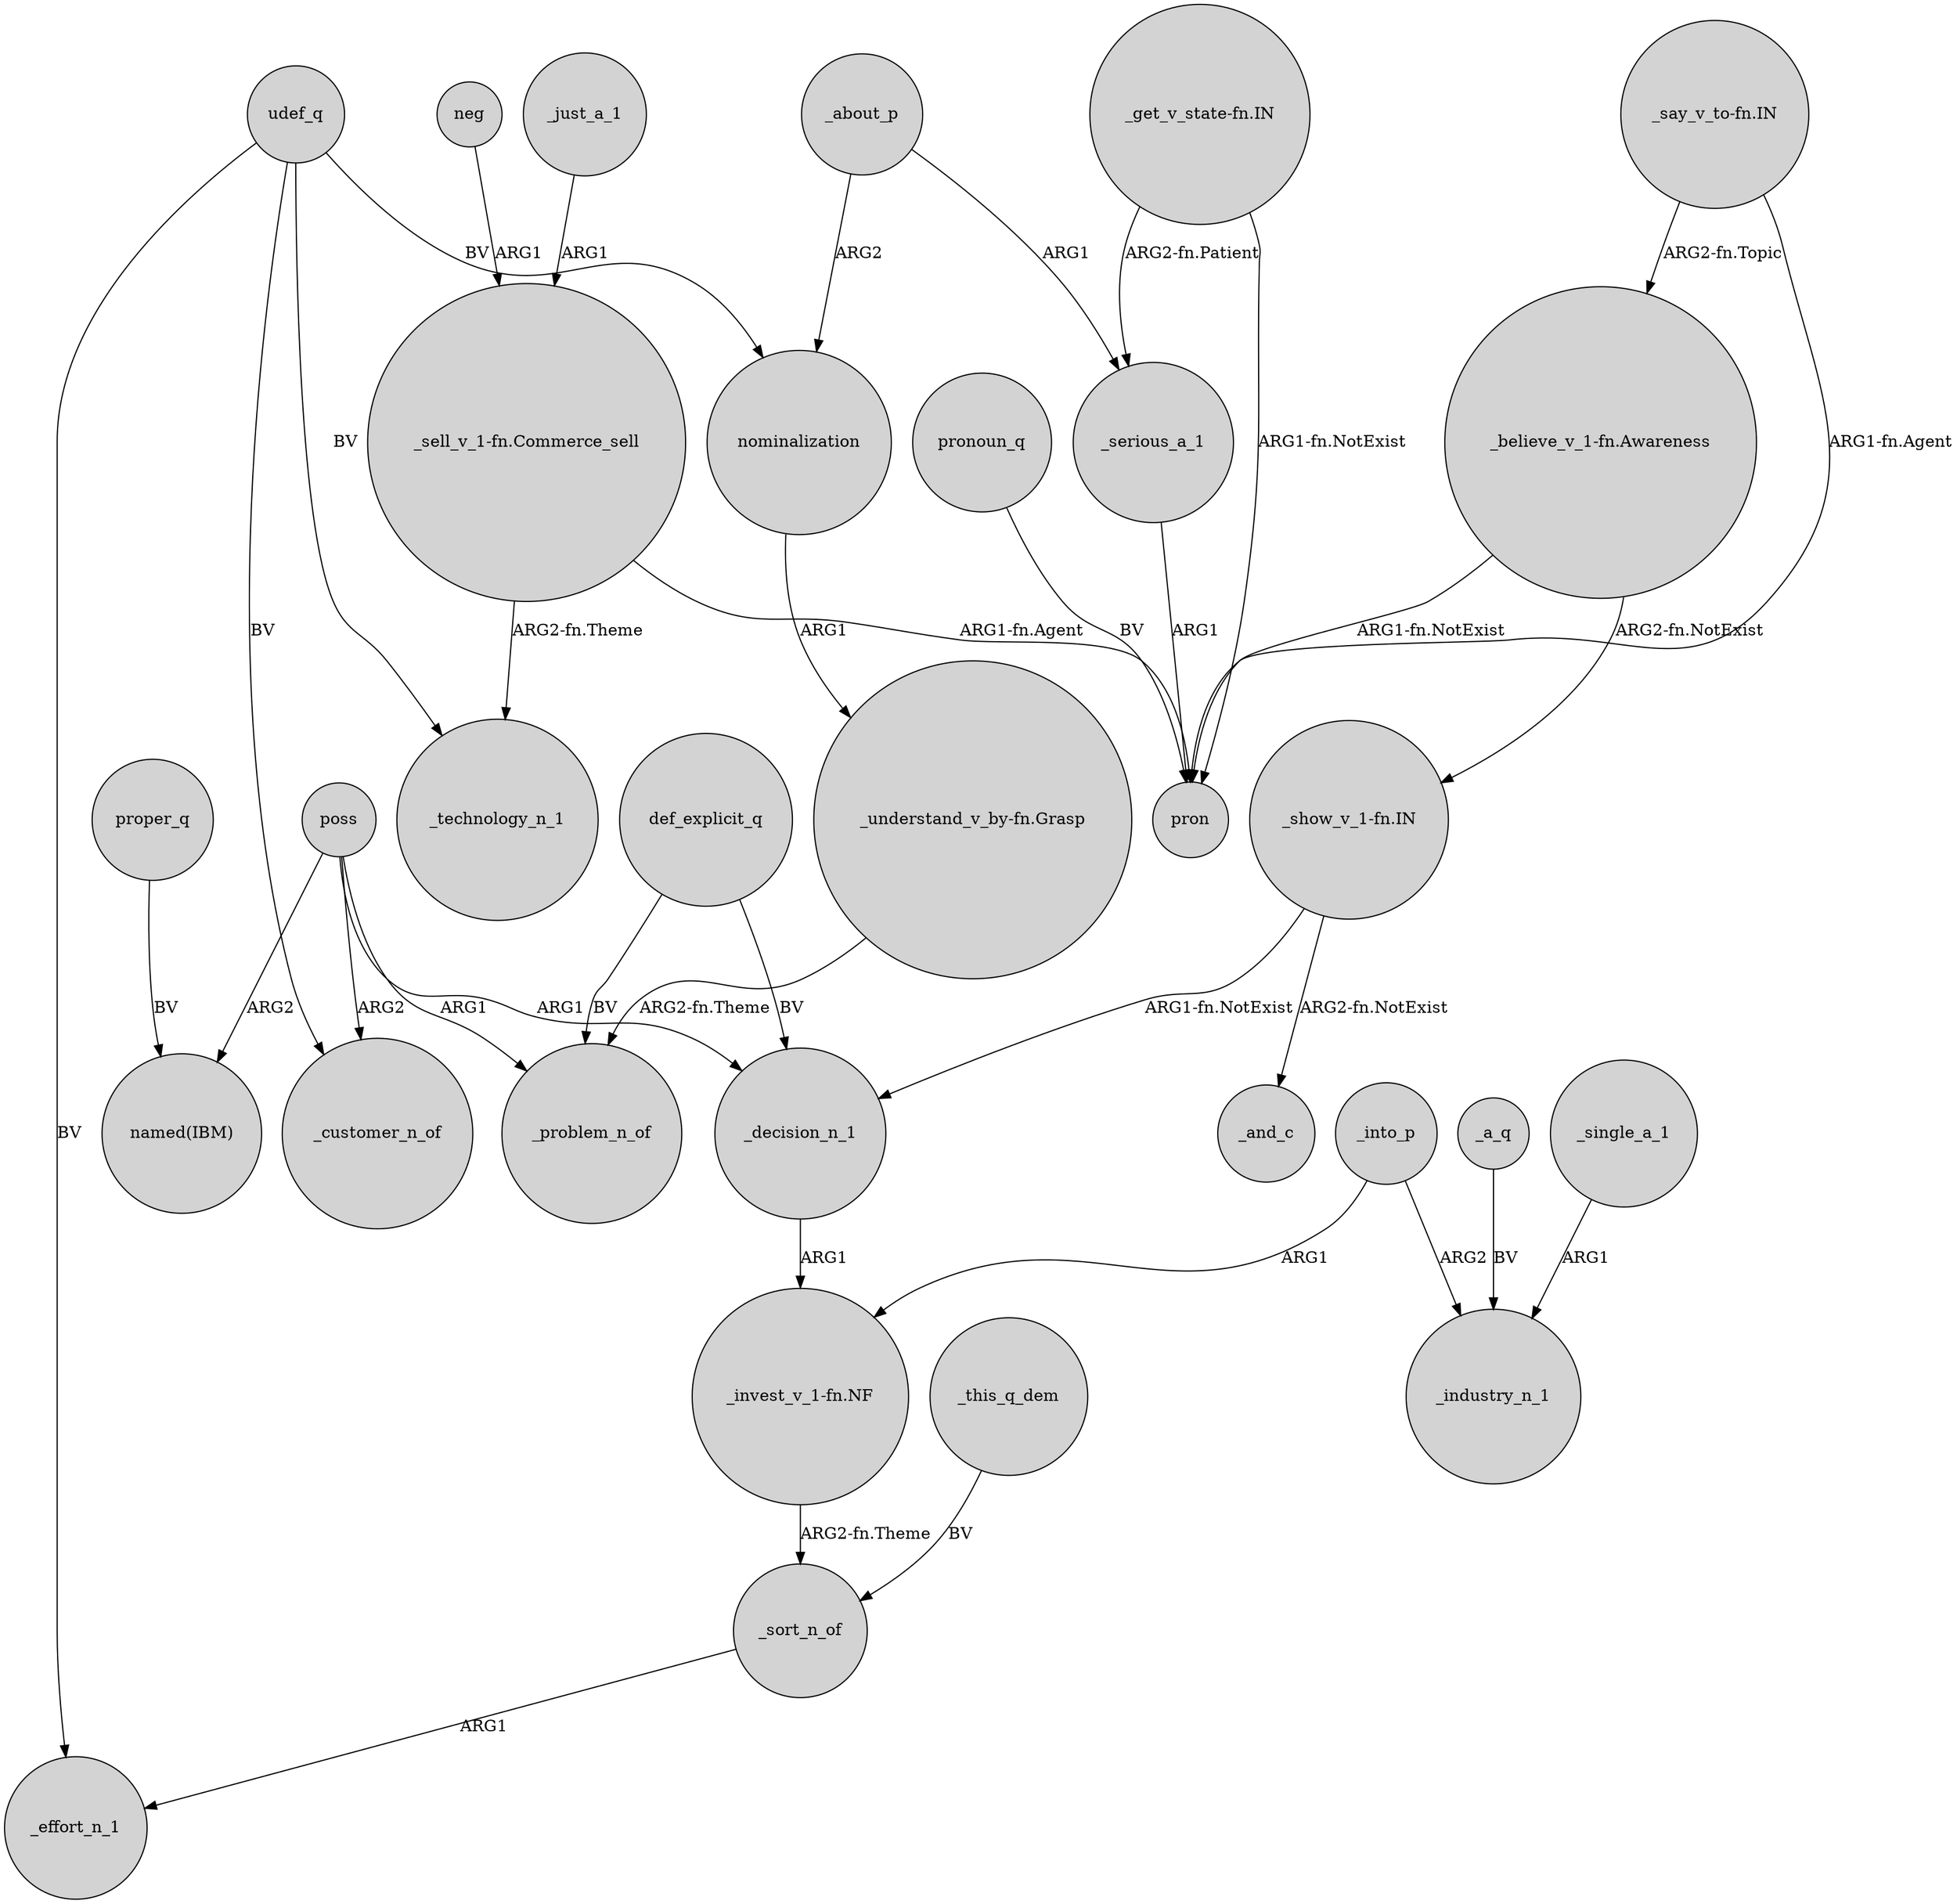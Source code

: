 digraph {
	node [shape=circle style=filled]
	nominalization -> "_understand_v_by-fn.Grasp" [label=ARG1]
	"_get_v_state-fn.IN" -> pron [label="ARG1-fn.NotExist"]
	"_sell_v_1-fn.Commerce_sell" -> _technology_n_1 [label="ARG2-fn.Theme"]
	_sort_n_of -> _effort_n_1 [label=ARG1]
	_about_p -> nominalization [label=ARG2]
	poss -> _problem_n_of [label=ARG1]
	proper_q -> "named(IBM)" [label=BV]
	_decision_n_1 -> "_invest_v_1-fn.NF" [label=ARG1]
	"_show_v_1-fn.IN" -> _decision_n_1 [label="ARG1-fn.NotExist"]
	pronoun_q -> pron [label=BV]
	_this_q_dem -> _sort_n_of [label=BV]
	def_explicit_q -> _problem_n_of [label=BV]
	neg -> "_sell_v_1-fn.Commerce_sell" [label=ARG1]
	poss -> _decision_n_1 [label=ARG1]
	def_explicit_q -> _decision_n_1 [label=BV]
	_just_a_1 -> "_sell_v_1-fn.Commerce_sell" [label=ARG1]
	_a_q -> _industry_n_1 [label=BV]
	"_show_v_1-fn.IN" -> _and_c [label="ARG2-fn.NotExist"]
	"_believe_v_1-fn.Awareness" -> "_show_v_1-fn.IN" [label="ARG2-fn.NotExist"]
	"_get_v_state-fn.IN" -> _serious_a_1 [label="ARG2-fn.Patient"]
	udef_q -> _customer_n_of [label=BV]
	"_say_v_to-fn.IN" -> "_believe_v_1-fn.Awareness" [label="ARG2-fn.Topic"]
	udef_q -> nominalization [label=BV]
	udef_q -> _technology_n_1 [label=BV]
	"_say_v_to-fn.IN" -> pron [label="ARG1-fn.Agent"]
	_serious_a_1 -> pron [label=ARG1]
	poss -> "named(IBM)" [label=ARG2]
	poss -> _customer_n_of [label=ARG2]
	"_understand_v_by-fn.Grasp" -> _problem_n_of [label="ARG2-fn.Theme"]
	_into_p -> _industry_n_1 [label=ARG2]
	_into_p -> "_invest_v_1-fn.NF" [label=ARG1]
	"_sell_v_1-fn.Commerce_sell" -> pron [label="ARG1-fn.Agent"]
	"_invest_v_1-fn.NF" -> _sort_n_of [label="ARG2-fn.Theme"]
	"_believe_v_1-fn.Awareness" -> pron [label="ARG1-fn.NotExist"]
	_single_a_1 -> _industry_n_1 [label=ARG1]
	_about_p -> _serious_a_1 [label=ARG1]
	udef_q -> _effort_n_1 [label=BV]
}
